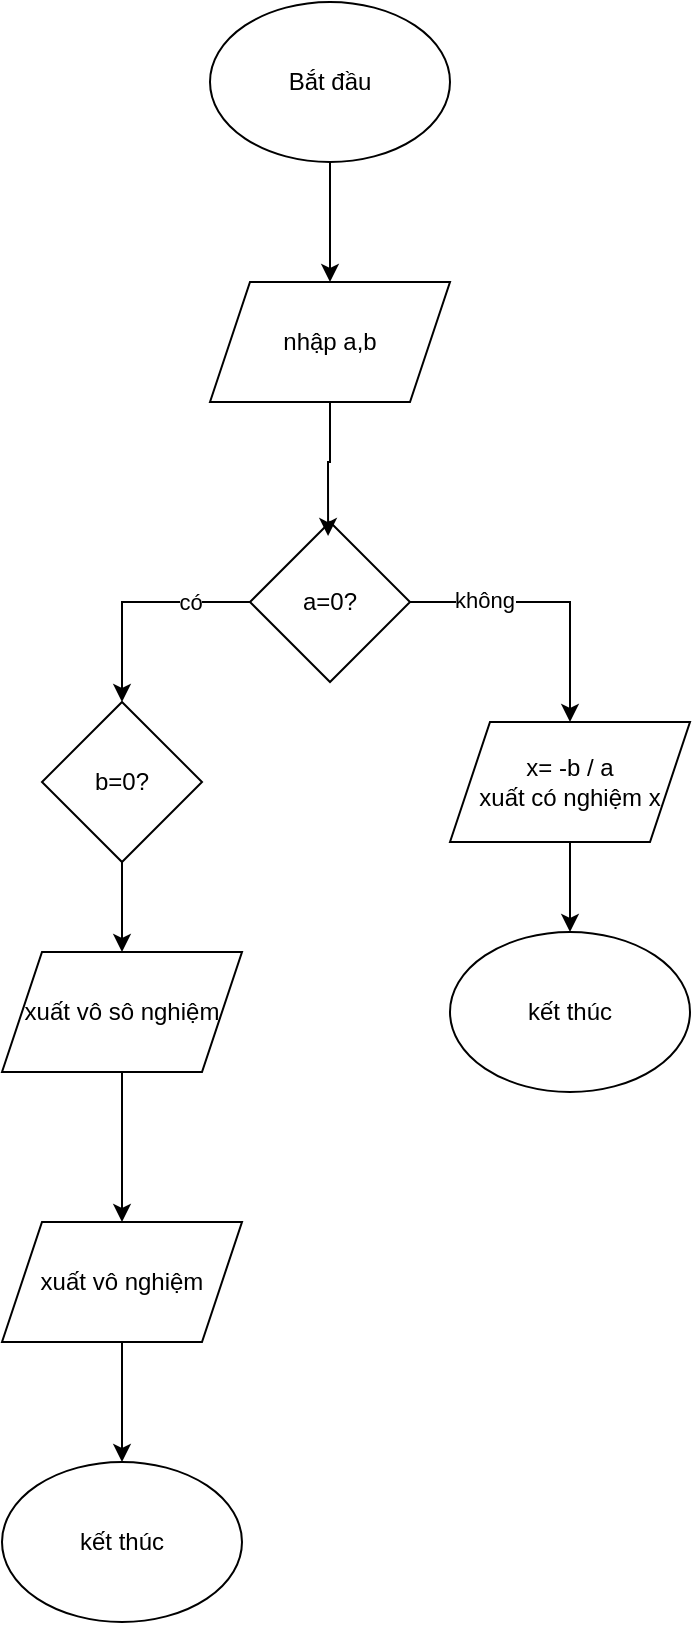 <mxfile version="28.1.2">
  <diagram name="Trang-1" id="r5mO5K05dbLKS8pYg4M-">
    <mxGraphModel dx="922" dy="825" grid="1" gridSize="10" guides="1" tooltips="1" connect="1" arrows="1" fold="1" page="1" pageScale="1" pageWidth="827" pageHeight="1169" math="0" shadow="0">
      <root>
        <mxCell id="0" />
        <mxCell id="1" parent="0" />
        <mxCell id="BS70bNuFpoSsBrBkg2ci-8" style="edgeStyle=orthogonalEdgeStyle;rounded=0;orthogonalLoop=1;jettySize=auto;html=1;entryX=0.5;entryY=0;entryDx=0;entryDy=0;" edge="1" parent="1" source="BS70bNuFpoSsBrBkg2ci-1" target="BS70bNuFpoSsBrBkg2ci-2">
          <mxGeometry relative="1" as="geometry" />
        </mxCell>
        <mxCell id="BS70bNuFpoSsBrBkg2ci-1" value="Bắt đầu" style="ellipse;whiteSpace=wrap;html=1;" vertex="1" parent="1">
          <mxGeometry x="354" y="40" width="120" height="80" as="geometry" />
        </mxCell>
        <mxCell id="BS70bNuFpoSsBrBkg2ci-2" value="nhập a,b" style="shape=parallelogram;perimeter=parallelogramPerimeter;whiteSpace=wrap;html=1;fixedSize=1;" vertex="1" parent="1">
          <mxGeometry x="354" y="180" width="120" height="60" as="geometry" />
        </mxCell>
        <mxCell id="BS70bNuFpoSsBrBkg2ci-6" style="edgeStyle=orthogonalEdgeStyle;rounded=0;orthogonalLoop=1;jettySize=auto;html=1;" edge="1" parent="1" source="BS70bNuFpoSsBrBkg2ci-3" target="BS70bNuFpoSsBrBkg2ci-4">
          <mxGeometry relative="1" as="geometry" />
        </mxCell>
        <mxCell id="BS70bNuFpoSsBrBkg2ci-13" value="có" style="edgeLabel;html=1;align=center;verticalAlign=middle;resizable=0;points=[];" vertex="1" connectable="0" parent="BS70bNuFpoSsBrBkg2ci-6">
          <mxGeometry x="-0.474" relative="1" as="geometry">
            <mxPoint as="offset" />
          </mxGeometry>
        </mxCell>
        <mxCell id="BS70bNuFpoSsBrBkg2ci-7" style="edgeStyle=orthogonalEdgeStyle;rounded=0;orthogonalLoop=1;jettySize=auto;html=1;" edge="1" parent="1" source="BS70bNuFpoSsBrBkg2ci-3" target="BS70bNuFpoSsBrBkg2ci-5">
          <mxGeometry relative="1" as="geometry" />
        </mxCell>
        <mxCell id="BS70bNuFpoSsBrBkg2ci-12" value="không" style="edgeLabel;html=1;align=center;verticalAlign=middle;resizable=0;points=[];" vertex="1" connectable="0" parent="BS70bNuFpoSsBrBkg2ci-7">
          <mxGeometry x="-0.471" y="1" relative="1" as="geometry">
            <mxPoint as="offset" />
          </mxGeometry>
        </mxCell>
        <mxCell id="BS70bNuFpoSsBrBkg2ci-3" value="a=0?" style="rhombus;whiteSpace=wrap;html=1;" vertex="1" parent="1">
          <mxGeometry x="374" y="300" width="80" height="80" as="geometry" />
        </mxCell>
        <mxCell id="BS70bNuFpoSsBrBkg2ci-15" style="edgeStyle=orthogonalEdgeStyle;rounded=0;orthogonalLoop=1;jettySize=auto;html=1;exitX=0.5;exitY=1;exitDx=0;exitDy=0;entryX=0.5;entryY=0;entryDx=0;entryDy=0;" edge="1" parent="1" source="BS70bNuFpoSsBrBkg2ci-4" target="BS70bNuFpoSsBrBkg2ci-14">
          <mxGeometry relative="1" as="geometry" />
        </mxCell>
        <mxCell id="BS70bNuFpoSsBrBkg2ci-4" value="b=0?" style="rhombus;whiteSpace=wrap;html=1;" vertex="1" parent="1">
          <mxGeometry x="270" y="390" width="80" height="80" as="geometry" />
        </mxCell>
        <mxCell id="BS70bNuFpoSsBrBkg2ci-11" style="edgeStyle=orthogonalEdgeStyle;rounded=0;orthogonalLoop=1;jettySize=auto;html=1;" edge="1" parent="1" source="BS70bNuFpoSsBrBkg2ci-5" target="BS70bNuFpoSsBrBkg2ci-10">
          <mxGeometry relative="1" as="geometry" />
        </mxCell>
        <mxCell id="BS70bNuFpoSsBrBkg2ci-5" value="x= -b / a&lt;div&gt;xuất có nghiệm x&lt;/div&gt;" style="shape=parallelogram;perimeter=parallelogramPerimeter;whiteSpace=wrap;html=1;fixedSize=1;" vertex="1" parent="1">
          <mxGeometry x="474" y="400" width="120" height="60" as="geometry" />
        </mxCell>
        <mxCell id="BS70bNuFpoSsBrBkg2ci-9" style="edgeStyle=orthogonalEdgeStyle;rounded=0;orthogonalLoop=1;jettySize=auto;html=1;entryX=0.488;entryY=0.088;entryDx=0;entryDy=0;entryPerimeter=0;" edge="1" parent="1" source="BS70bNuFpoSsBrBkg2ci-2" target="BS70bNuFpoSsBrBkg2ci-3">
          <mxGeometry relative="1" as="geometry" />
        </mxCell>
        <mxCell id="BS70bNuFpoSsBrBkg2ci-10" value="kết thúc" style="ellipse;whiteSpace=wrap;html=1;" vertex="1" parent="1">
          <mxGeometry x="474" y="505" width="120" height="80" as="geometry" />
        </mxCell>
        <mxCell id="BS70bNuFpoSsBrBkg2ci-17" style="edgeStyle=orthogonalEdgeStyle;rounded=0;orthogonalLoop=1;jettySize=auto;html=1;entryX=0.5;entryY=0;entryDx=0;entryDy=0;" edge="1" parent="1" source="BS70bNuFpoSsBrBkg2ci-14" target="BS70bNuFpoSsBrBkg2ci-16">
          <mxGeometry relative="1" as="geometry" />
        </mxCell>
        <mxCell id="BS70bNuFpoSsBrBkg2ci-14" value="xuất vô sô nghiệm" style="shape=parallelogram;perimeter=parallelogramPerimeter;whiteSpace=wrap;html=1;fixedSize=1;" vertex="1" parent="1">
          <mxGeometry x="250" y="515" width="120" height="60" as="geometry" />
        </mxCell>
        <mxCell id="BS70bNuFpoSsBrBkg2ci-19" style="edgeStyle=orthogonalEdgeStyle;rounded=0;orthogonalLoop=1;jettySize=auto;html=1;exitX=0.5;exitY=1;exitDx=0;exitDy=0;" edge="1" parent="1" source="BS70bNuFpoSsBrBkg2ci-16" target="BS70bNuFpoSsBrBkg2ci-18">
          <mxGeometry relative="1" as="geometry" />
        </mxCell>
        <mxCell id="BS70bNuFpoSsBrBkg2ci-16" value="xuất vô nghiệm" style="shape=parallelogram;perimeter=parallelogramPerimeter;whiteSpace=wrap;html=1;fixedSize=1;" vertex="1" parent="1">
          <mxGeometry x="250" y="650" width="120" height="60" as="geometry" />
        </mxCell>
        <mxCell id="BS70bNuFpoSsBrBkg2ci-18" value="kết thúc" style="ellipse;whiteSpace=wrap;html=1;" vertex="1" parent="1">
          <mxGeometry x="250" y="770" width="120" height="80" as="geometry" />
        </mxCell>
      </root>
    </mxGraphModel>
  </diagram>
</mxfile>
